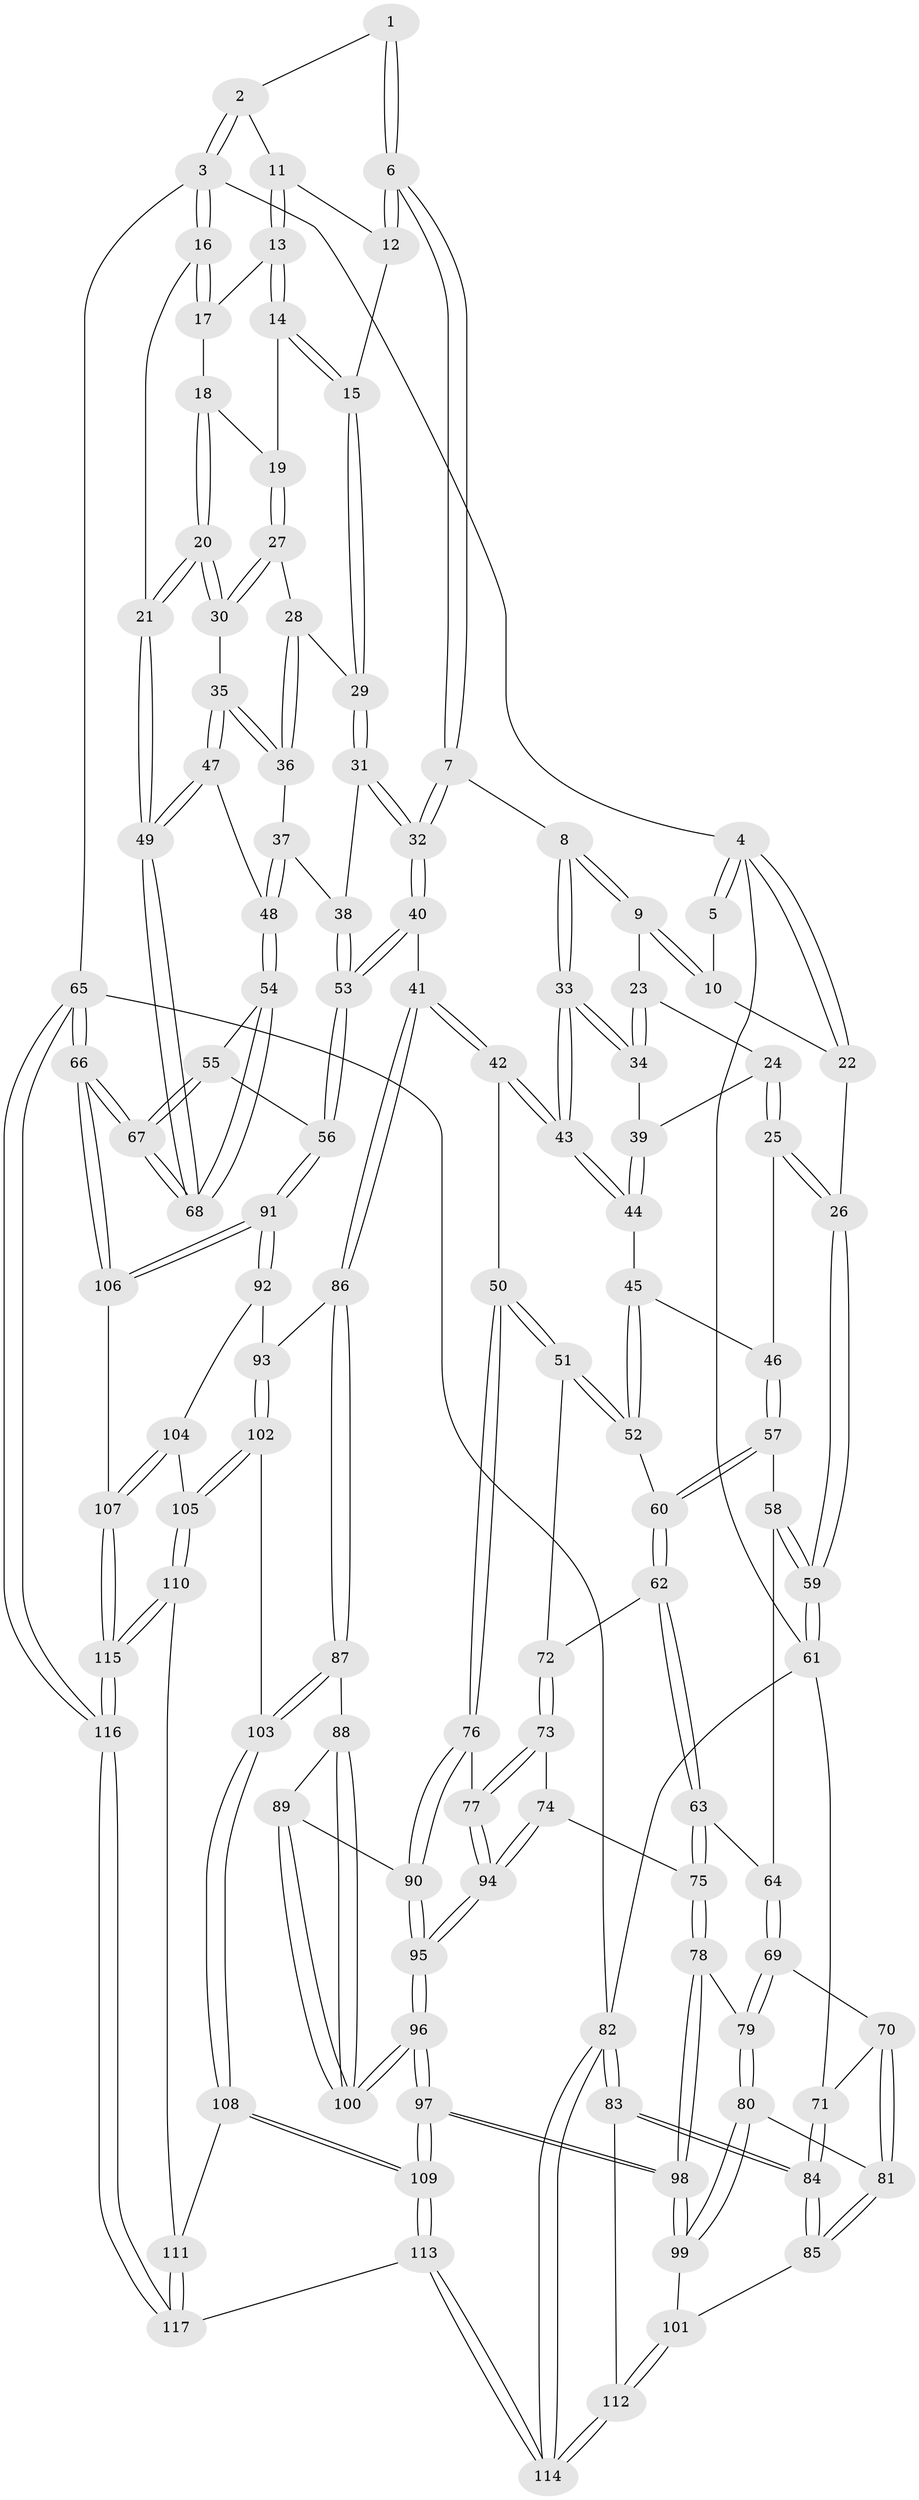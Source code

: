 // Generated by graph-tools (version 1.1) at 2025/11/02/27/25 16:11:51]
// undirected, 117 vertices, 289 edges
graph export_dot {
graph [start="1"]
  node [color=gray90,style=filled];
  1 [pos="+0.521539424814719+0"];
  2 [pos="+0.8211713669547185+0"];
  3 [pos="+1+0"];
  4 [pos="+0+0"];
  5 [pos="+0.27081928125283644+0"];
  6 [pos="+0.5643036897475632+0.18853159192217928"];
  7 [pos="+0.5430288846770273+0.24781031652738159"];
  8 [pos="+0.5361231145854526+0.24908618408250854"];
  9 [pos="+0.3773518291365946+0.2435219989697679"];
  10 [pos="+0.19960034218383982+0.0778092492815811"];
  11 [pos="+0.8138519566805091+0.11524465876637663"];
  12 [pos="+0.7714828618605051+0.13480972098100294"];
  13 [pos="+0.8218508519610155+0.12146715359028665"];
  14 [pos="+0.8271576225967191+0.2300466343542599"];
  15 [pos="+0.7721770255480841+0.29127036502379516"];
  16 [pos="+1+0"];
  17 [pos="+0.8684157927604684+0.1369778656397901"];
  18 [pos="+0.9182246064542123+0.19547808110141923"];
  19 [pos="+0.8727889513112314+0.2680785541961401"];
  20 [pos="+1+0.3114549520937649"];
  21 [pos="+1+0.3084264589452502"];
  22 [pos="+0.12361684157762061+0.1386009564759558"];
  23 [pos="+0.34805965252853194+0.2788032306531279"];
  24 [pos="+0.2225551992727084+0.36301821962898984"];
  25 [pos="+0.11169912592999033+0.35636809509906037"];
  26 [pos="+0+0.3104441941111946"];
  27 [pos="+0.8813494269315416+0.3339558189751414"];
  28 [pos="+0.8668526752014598+0.33728691879447226"];
  29 [pos="+0.7508874233575689+0.3349191104248468"];
  30 [pos="+0.99474331437295+0.3687491837769492"];
  31 [pos="+0.6480489623078083+0.37814147886378124"];
  32 [pos="+0.6319762408817866+0.3755655474420603"];
  33 [pos="+0.37892657818131065+0.46670303171437"];
  34 [pos="+0.34860008829137246+0.4275629748739267"];
  35 [pos="+0.9081354442780197+0.4802243416439495"];
  36 [pos="+0.8314354375909923+0.46352117942089044"];
  37 [pos="+0.8092584712963201+0.4661628740251289"];
  38 [pos="+0.7480471588281896+0.46344285553976183"];
  39 [pos="+0.25559029599636474+0.4054664465338816"];
  40 [pos="+0.5458583527096205+0.5687821132042339"];
  41 [pos="+0.5338570437796089+0.5788799129462863"];
  42 [pos="+0.4451115195739751+0.5828144972941628"];
  43 [pos="+0.3801306823326376+0.488758105816128"];
  44 [pos="+0.2690044005853785+0.4971348704957774"];
  45 [pos="+0.26449588093345255+0.5019252966216181"];
  46 [pos="+0.22497481961236962+0.5131387829865672"];
  47 [pos="+0.9153838634626406+0.5492103821776096"];
  48 [pos="+0.8732464429806424+0.6301390309075094"];
  49 [pos="+1+0.5520405699273266"];
  50 [pos="+0.4103019156242032+0.6126004018572198"];
  51 [pos="+0.3532992080902505+0.6078769642280202"];
  52 [pos="+0.2942300149166729+0.5920573797257088"];
  53 [pos="+0.7848372314028845+0.6540877539247011"];
  54 [pos="+0.860908979622199+0.6602481182285501"];
  55 [pos="+0.8218219759810496+0.689483656036108"];
  56 [pos="+0.8187099561063845+0.6907400623614609"];
  57 [pos="+0.2033739327240851+0.5390381086807902"];
  58 [pos="+0.14175315327147447+0.5597235880066354"];
  59 [pos="+0+0.3238798729300909"];
  60 [pos="+0.2521305109952582+0.6065399345049094"];
  61 [pos="+0+0.3366314892044567"];
  62 [pos="+0.24972896712731893+0.6098792423297524"];
  63 [pos="+0.19808801644570845+0.6455655492701865"];
  64 [pos="+0.1422868858968157+0.58004097170364"];
  65 [pos="+1+1"];
  66 [pos="+1+1"];
  67 [pos="+1+0.9972765223640636"];
  68 [pos="+1+0.6712765872971805"];
  69 [pos="+0.08837066176997602+0.6482366072223776"];
  70 [pos="+0.061434405371394836+0.6522192814868703"];
  71 [pos="+0+0.38427820645073213"];
  72 [pos="+0.27382850320013813+0.6676232907929593"];
  73 [pos="+0.26943851614160375+0.6859809227713796"];
  74 [pos="+0.2544176653702854+0.7045752527235952"];
  75 [pos="+0.19298106812705648+0.6996632557817413"];
  76 [pos="+0.3938520237502869+0.6612102530492423"];
  77 [pos="+0.38128780272464363+0.6712805044100763"];
  78 [pos="+0.18572447994662106+0.7066158050305824"];
  79 [pos="+0.15982260726341935+0.7099983001152275"];
  80 [pos="+0.11436239089678611+0.7507194699777066"];
  81 [pos="+0.03596284313653191+0.7187417204800127"];
  82 [pos="+0+1"];
  83 [pos="+0+0.9471672928383582"];
  84 [pos="+0+0.7873619148814294"];
  85 [pos="+0.001770284086746049+0.7395281850333287"];
  86 [pos="+0.5607720350775277+0.7000987073584178"];
  87 [pos="+0.4935296663812348+0.8009393011942552"];
  88 [pos="+0.48907324688288056+0.7991377932997524"];
  89 [pos="+0.41650816548882336+0.7347494317915003"];
  90 [pos="+0.40898119403956235+0.7126498608860932"];
  91 [pos="+0.8000891645358638+0.7326858395871708"];
  92 [pos="+0.6592888024393151+0.764471065539743"];
  93 [pos="+0.6129745842604922+0.7371673330620384"];
  94 [pos="+0.3057744721944659+0.7580504425134439"];
  95 [pos="+0.30513579811404895+0.822045671254882"];
  96 [pos="+0.3039953484622078+0.8532674091136383"];
  97 [pos="+0.2890619090682887+0.8840818242048678"];
  98 [pos="+0.225241969330342+0.8440615688225219"];
  99 [pos="+0.10950636154889735+0.8355063184988863"];
  100 [pos="+0.3561555517818057+0.821124200479886"];
  101 [pos="+0.09674412386067034+0.843767393507545"];
  102 [pos="+0.5540477827772069+0.8496992017497161"];
  103 [pos="+0.503347748950919+0.8384766971539976"];
  104 [pos="+0.644228690692786+0.8067633603500799"];
  105 [pos="+0.6118542744482397+0.8690416329968472"];
  106 [pos="+0.812291435808225+0.8158983425470906"];
  107 [pos="+0.7406028583068669+0.895584346443168"];
  108 [pos="+0.48952852347608167+0.8644156934198824"];
  109 [pos="+0.30162126805748113+0.9366891992113061"];
  110 [pos="+0.6349960932437462+0.9246267567328992"];
  111 [pos="+0.516613815319541+0.9691370013262731"];
  112 [pos="+0.08011112690038162+0.865422398676877"];
  113 [pos="+0.2711431080716638+1"];
  114 [pos="+0.2365772209735925+1"];
  115 [pos="+0.6915941633662825+0.9638465175562582"];
  116 [pos="+0.7849045651527918+1"];
  117 [pos="+0.37814164098175557+1"];
  1 -- 2;
  1 -- 6;
  1 -- 6;
  2 -- 3;
  2 -- 3;
  2 -- 11;
  3 -- 4;
  3 -- 16;
  3 -- 16;
  3 -- 65;
  4 -- 5;
  4 -- 5;
  4 -- 22;
  4 -- 22;
  4 -- 61;
  5 -- 10;
  6 -- 7;
  6 -- 7;
  6 -- 12;
  6 -- 12;
  7 -- 8;
  7 -- 32;
  7 -- 32;
  8 -- 9;
  8 -- 9;
  8 -- 33;
  8 -- 33;
  9 -- 10;
  9 -- 10;
  9 -- 23;
  10 -- 22;
  11 -- 12;
  11 -- 13;
  11 -- 13;
  12 -- 15;
  13 -- 14;
  13 -- 14;
  13 -- 17;
  14 -- 15;
  14 -- 15;
  14 -- 19;
  15 -- 29;
  15 -- 29;
  16 -- 17;
  16 -- 17;
  16 -- 21;
  17 -- 18;
  18 -- 19;
  18 -- 20;
  18 -- 20;
  19 -- 27;
  19 -- 27;
  20 -- 21;
  20 -- 21;
  20 -- 30;
  20 -- 30;
  21 -- 49;
  21 -- 49;
  22 -- 26;
  23 -- 24;
  23 -- 34;
  23 -- 34;
  24 -- 25;
  24 -- 25;
  24 -- 39;
  25 -- 26;
  25 -- 26;
  25 -- 46;
  26 -- 59;
  26 -- 59;
  27 -- 28;
  27 -- 30;
  27 -- 30;
  28 -- 29;
  28 -- 36;
  28 -- 36;
  29 -- 31;
  29 -- 31;
  30 -- 35;
  31 -- 32;
  31 -- 32;
  31 -- 38;
  32 -- 40;
  32 -- 40;
  33 -- 34;
  33 -- 34;
  33 -- 43;
  33 -- 43;
  34 -- 39;
  35 -- 36;
  35 -- 36;
  35 -- 47;
  35 -- 47;
  36 -- 37;
  37 -- 38;
  37 -- 48;
  37 -- 48;
  38 -- 53;
  38 -- 53;
  39 -- 44;
  39 -- 44;
  40 -- 41;
  40 -- 53;
  40 -- 53;
  41 -- 42;
  41 -- 42;
  41 -- 86;
  41 -- 86;
  42 -- 43;
  42 -- 43;
  42 -- 50;
  43 -- 44;
  43 -- 44;
  44 -- 45;
  45 -- 46;
  45 -- 52;
  45 -- 52;
  46 -- 57;
  46 -- 57;
  47 -- 48;
  47 -- 49;
  47 -- 49;
  48 -- 54;
  48 -- 54;
  49 -- 68;
  49 -- 68;
  50 -- 51;
  50 -- 51;
  50 -- 76;
  50 -- 76;
  51 -- 52;
  51 -- 52;
  51 -- 72;
  52 -- 60;
  53 -- 56;
  53 -- 56;
  54 -- 55;
  54 -- 68;
  54 -- 68;
  55 -- 56;
  55 -- 67;
  55 -- 67;
  56 -- 91;
  56 -- 91;
  57 -- 58;
  57 -- 60;
  57 -- 60;
  58 -- 59;
  58 -- 59;
  58 -- 64;
  59 -- 61;
  59 -- 61;
  60 -- 62;
  60 -- 62;
  61 -- 71;
  61 -- 82;
  62 -- 63;
  62 -- 63;
  62 -- 72;
  63 -- 64;
  63 -- 75;
  63 -- 75;
  64 -- 69;
  64 -- 69;
  65 -- 66;
  65 -- 66;
  65 -- 116;
  65 -- 116;
  65 -- 82;
  66 -- 67;
  66 -- 67;
  66 -- 106;
  66 -- 106;
  67 -- 68;
  67 -- 68;
  69 -- 70;
  69 -- 79;
  69 -- 79;
  70 -- 71;
  70 -- 81;
  70 -- 81;
  71 -- 84;
  71 -- 84;
  72 -- 73;
  72 -- 73;
  73 -- 74;
  73 -- 77;
  73 -- 77;
  74 -- 75;
  74 -- 94;
  74 -- 94;
  75 -- 78;
  75 -- 78;
  76 -- 77;
  76 -- 90;
  76 -- 90;
  77 -- 94;
  77 -- 94;
  78 -- 79;
  78 -- 98;
  78 -- 98;
  79 -- 80;
  79 -- 80;
  80 -- 81;
  80 -- 99;
  80 -- 99;
  81 -- 85;
  81 -- 85;
  82 -- 83;
  82 -- 83;
  82 -- 114;
  82 -- 114;
  83 -- 84;
  83 -- 84;
  83 -- 112;
  84 -- 85;
  84 -- 85;
  85 -- 101;
  86 -- 87;
  86 -- 87;
  86 -- 93;
  87 -- 88;
  87 -- 103;
  87 -- 103;
  88 -- 89;
  88 -- 100;
  88 -- 100;
  89 -- 90;
  89 -- 100;
  89 -- 100;
  90 -- 95;
  90 -- 95;
  91 -- 92;
  91 -- 92;
  91 -- 106;
  91 -- 106;
  92 -- 93;
  92 -- 104;
  93 -- 102;
  93 -- 102;
  94 -- 95;
  94 -- 95;
  95 -- 96;
  95 -- 96;
  96 -- 97;
  96 -- 97;
  96 -- 100;
  96 -- 100;
  97 -- 98;
  97 -- 98;
  97 -- 109;
  97 -- 109;
  98 -- 99;
  98 -- 99;
  99 -- 101;
  101 -- 112;
  101 -- 112;
  102 -- 103;
  102 -- 105;
  102 -- 105;
  103 -- 108;
  103 -- 108;
  104 -- 105;
  104 -- 107;
  104 -- 107;
  105 -- 110;
  105 -- 110;
  106 -- 107;
  107 -- 115;
  107 -- 115;
  108 -- 109;
  108 -- 109;
  108 -- 111;
  109 -- 113;
  109 -- 113;
  110 -- 111;
  110 -- 115;
  110 -- 115;
  111 -- 117;
  111 -- 117;
  112 -- 114;
  112 -- 114;
  113 -- 114;
  113 -- 114;
  113 -- 117;
  115 -- 116;
  115 -- 116;
  116 -- 117;
  116 -- 117;
}
